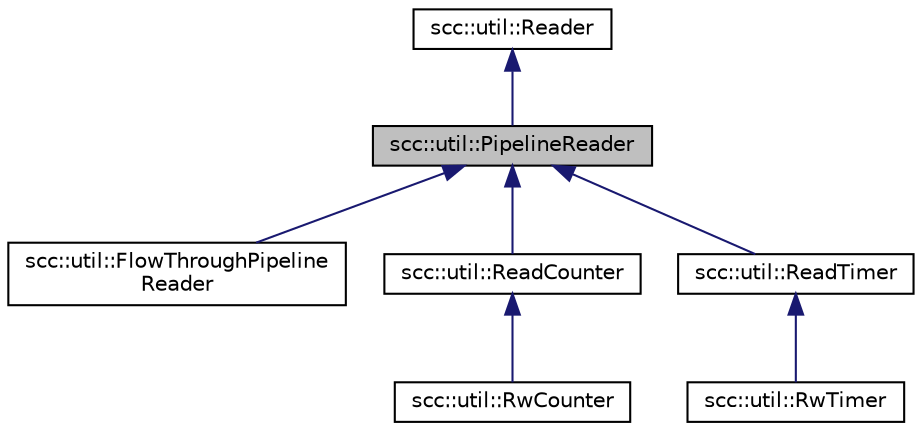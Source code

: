 digraph "scc::util::PipelineReader"
{
 // LATEX_PDF_SIZE
  edge [fontname="Helvetica",fontsize="10",labelfontname="Helvetica",labelfontsize="10"];
  node [fontname="Helvetica",fontsize="10",shape=record];
  Node1 [label="scc::util::PipelineReader",height=0.2,width=0.4,color="black", fillcolor="grey75", style="filled", fontcolor="black",tooltip="Pipeline reader to carry out processing in a pipeline (chain of readers)."];
  Node2 -> Node1 [dir="back",color="midnightblue",fontsize="10",style="solid",fontname="Helvetica"];
  Node2 [label="scc::util::Reader",height=0.2,width=0.4,color="black", fillcolor="white", style="filled",URL="$d5/de2/structscc_1_1util_1_1Reader.html",tooltip="Interface class for objects which can be read."];
  Node1 -> Node3 [dir="back",color="midnightblue",fontsize="10",style="solid",fontname="Helvetica"];
  Node3 [label="scc::util::FlowThroughPipeline\lReader",height=0.2,width=0.4,color="black", fillcolor="white", style="filled",URL="$df/d35/structscc_1_1util_1_1FlowThroughPipelineReader.html",tooltip="Pipeline reader which flows through all data."];
  Node1 -> Node4 [dir="back",color="midnightblue",fontsize="10",style="solid",fontname="Helvetica"];
  Node4 [label="scc::util::ReadCounter",height=0.2,width=0.4,color="black", fillcolor="white", style="filled",URL="$de/ddd/classscc_1_1util_1_1ReadCounter.html",tooltip="Adds byte count to a read stream."];
  Node4 -> Node5 [dir="back",color="midnightblue",fontsize="10",style="solid",fontname="Helvetica"];
  Node5 [label="scc::util::RwCounter",height=0.2,width=0.4,color="black", fillcolor="white", style="filled",URL="$d2/dc0/classscc_1_1util_1_1RwCounter.html",tooltip="Adds byte count to a read/write stream."];
  Node1 -> Node6 [dir="back",color="midnightblue",fontsize="10",style="solid",fontname="Helvetica"];
  Node6 [label="scc::util::ReadTimer",height=0.2,width=0.4,color="black", fillcolor="white", style="filled",URL="$d7/d9e/classscc_1_1util_1_1ReadTimer.html",tooltip="Adds timer to a read stream."];
  Node6 -> Node7 [dir="back",color="midnightblue",fontsize="10",style="solid",fontname="Helvetica"];
  Node7 [label="scc::util::RwTimer",height=0.2,width=0.4,color="black", fillcolor="white", style="filled",URL="$d5/d17/classscc_1_1util_1_1RwTimer.html",tooltip="Adds byte count to a read/write stream."];
}
